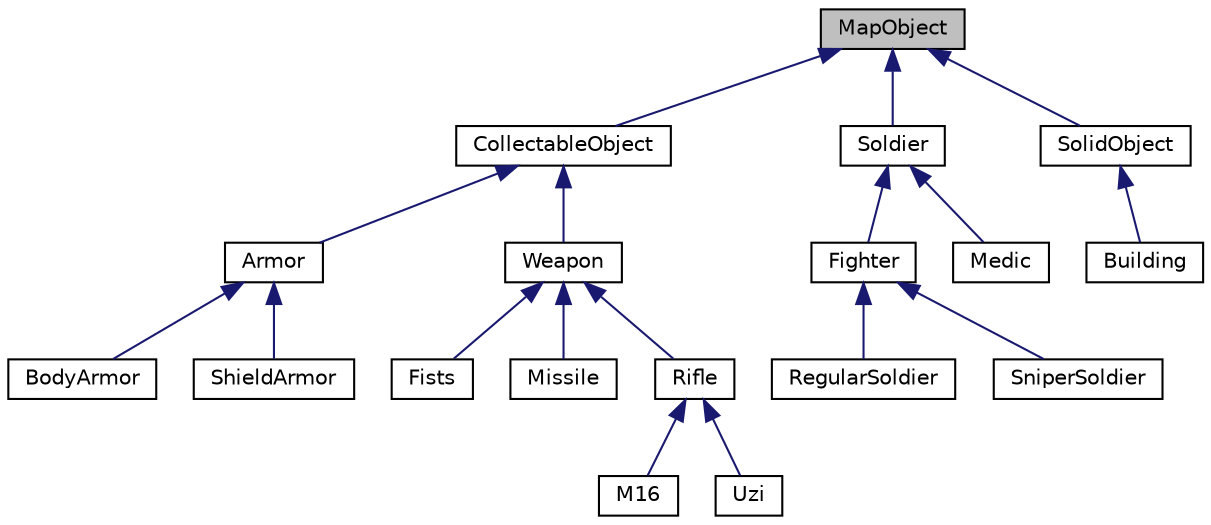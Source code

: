 digraph "MapObject"
{
  edge [fontname="Helvetica",fontsize="10",labelfontname="Helvetica",labelfontsize="10"];
  node [fontname="Helvetica",fontsize="10",shape=record];
  Node0 [label="MapObject",height=0.2,width=0.4,color="black", fillcolor="grey75", style="filled", fontcolor="black"];
  Node0 -> Node1 [dir="back",color="midnightblue",fontsize="10",style="solid",fontname="Helvetica"];
  Node1 [label="CollectableObject",height=0.2,width=0.4,color="black", fillcolor="white", style="filled",URL="$class_collectable_object.html"];
  Node1 -> Node2 [dir="back",color="midnightblue",fontsize="10",style="solid",fontname="Helvetica"];
  Node2 [label="Armor",height=0.2,width=0.4,color="black", fillcolor="white", style="filled",URL="$class_armor.html"];
  Node2 -> Node3 [dir="back",color="midnightblue",fontsize="10",style="solid",fontname="Helvetica"];
  Node3 [label="BodyArmor",height=0.2,width=0.4,color="black", fillcolor="white", style="filled",URL="$class_body_armor.html"];
  Node2 -> Node4 [dir="back",color="midnightblue",fontsize="10",style="solid",fontname="Helvetica"];
  Node4 [label="ShieldArmor",height=0.2,width=0.4,color="black", fillcolor="white", style="filled",URL="$class_shield_armor.html"];
  Node1 -> Node5 [dir="back",color="midnightblue",fontsize="10",style="solid",fontname="Helvetica"];
  Node5 [label="Weapon",height=0.2,width=0.4,color="black", fillcolor="white", style="filled",URL="$class_weapon.html"];
  Node5 -> Node6 [dir="back",color="midnightblue",fontsize="10",style="solid",fontname="Helvetica"];
  Node6 [label="Fists",height=0.2,width=0.4,color="black", fillcolor="white", style="filled",URL="$class_fists.html"];
  Node5 -> Node7 [dir="back",color="midnightblue",fontsize="10",style="solid",fontname="Helvetica"];
  Node7 [label="Missile",height=0.2,width=0.4,color="black", fillcolor="white", style="filled",URL="$class_missile.html"];
  Node5 -> Node8 [dir="back",color="midnightblue",fontsize="10",style="solid",fontname="Helvetica"];
  Node8 [label="Rifle",height=0.2,width=0.4,color="black", fillcolor="white", style="filled",URL="$class_rifle.html"];
  Node8 -> Node9 [dir="back",color="midnightblue",fontsize="10",style="solid",fontname="Helvetica"];
  Node9 [label="M16",height=0.2,width=0.4,color="black", fillcolor="white", style="filled",URL="$class_m16.html"];
  Node8 -> Node10 [dir="back",color="midnightblue",fontsize="10",style="solid",fontname="Helvetica"];
  Node10 [label="Uzi",height=0.2,width=0.4,color="black", fillcolor="white", style="filled",URL="$class_uzi.html"];
  Node0 -> Node11 [dir="back",color="midnightblue",fontsize="10",style="solid",fontname="Helvetica"];
  Node11 [label="Soldier",height=0.2,width=0.4,color="black", fillcolor="white", style="filled",URL="$class_soldier.html"];
  Node11 -> Node12 [dir="back",color="midnightblue",fontsize="10",style="solid",fontname="Helvetica"];
  Node12 [label="Fighter",height=0.2,width=0.4,color="black", fillcolor="white", style="filled",URL="$class_fighter.html"];
  Node12 -> Node13 [dir="back",color="midnightblue",fontsize="10",style="solid",fontname="Helvetica"];
  Node13 [label="RegularSoldier",height=0.2,width=0.4,color="black", fillcolor="white", style="filled",URL="$class_regular_soldier.html"];
  Node12 -> Node14 [dir="back",color="midnightblue",fontsize="10",style="solid",fontname="Helvetica"];
  Node14 [label="SniperSoldier",height=0.2,width=0.4,color="black", fillcolor="white", style="filled",URL="$class_sniper_soldier.html"];
  Node11 -> Node15 [dir="back",color="midnightblue",fontsize="10",style="solid",fontname="Helvetica"];
  Node15 [label="Medic",height=0.2,width=0.4,color="black", fillcolor="white", style="filled",URL="$class_medic.html"];
  Node0 -> Node16 [dir="back",color="midnightblue",fontsize="10",style="solid",fontname="Helvetica"];
  Node16 [label="SolidObject",height=0.2,width=0.4,color="black", fillcolor="white", style="filled",URL="$class_solid_object.html"];
  Node16 -> Node17 [dir="back",color="midnightblue",fontsize="10",style="solid",fontname="Helvetica"];
  Node17 [label="Building",height=0.2,width=0.4,color="black", fillcolor="white", style="filled",URL="$class_building.html"];
}
